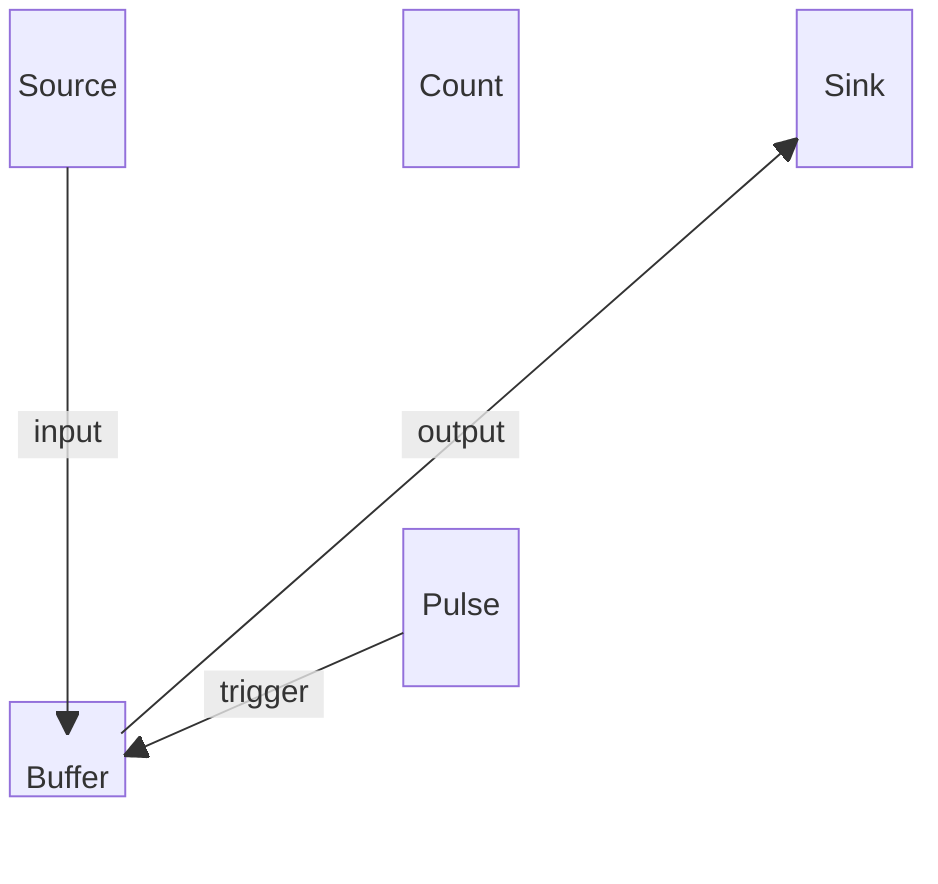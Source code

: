 block-beta
    columns 7
    Source space:2 Count space:2 Sink
    space:7
    space:7
    space:3 Pulse space:3
    Source-- "input" -->Buffer
    Pulse-- "trigger" -->Buffer
    Buffer-- "output" -->Sink

    classDef block height:48px,padding:8px;
    classDef hidden visibility:none;
    class Buffer block
    class Source hidden
    class Sink hidden
    class Pulse hidden